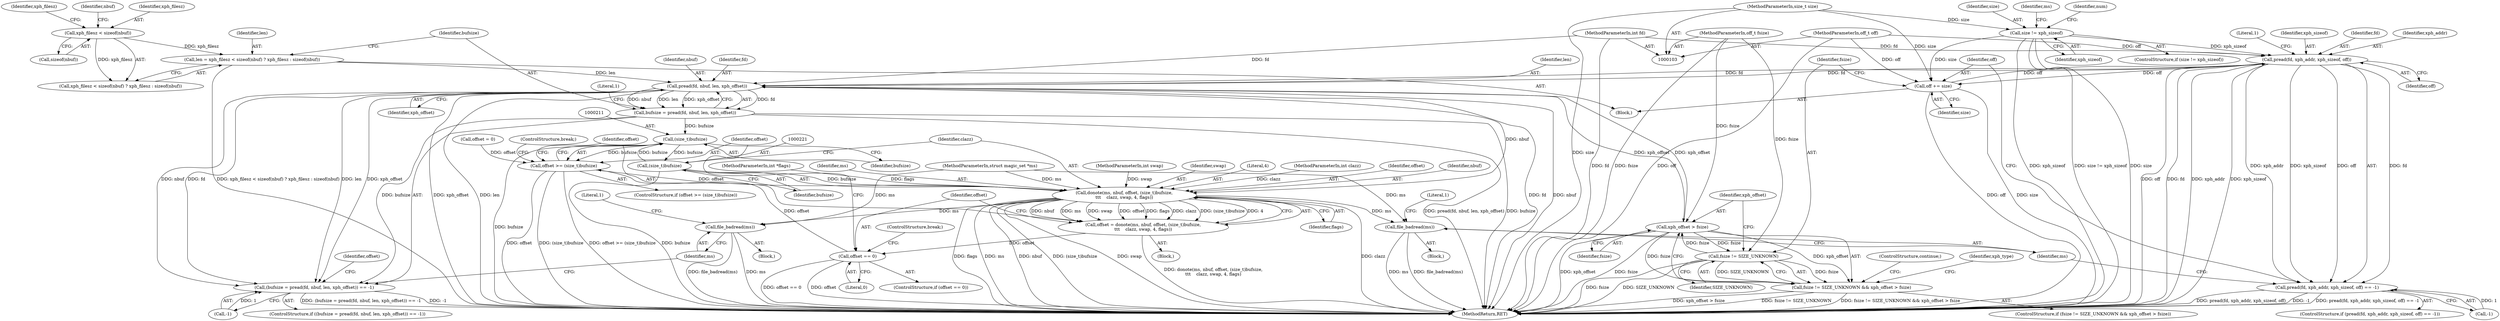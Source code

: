 digraph "0_file_445c8fb0ebff85195be94cd9f7e1df89cade5c7f@API" {
"1000144" [label="(Call,pread(fd, xph_addr, xph_sizeof, off))"];
"1000189" [label="(Call,pread(fd, nbuf, len, xph_offset))"];
"1000144" [label="(Call,pread(fd, xph_addr, xph_sizeof, off))"];
"1000107" [label="(MethodParameterIn,int fd)"];
"1000121" [label="(Call,size != xph_sizeof)"];
"1000110" [label="(MethodParameterIn,size_t size)"];
"1000157" [label="(Call,off += size)"];
"1000108" [label="(MethodParameterIn,off_t off)"];
"1000175" [label="(Call,len = xph_filesz < sizeof(nbuf) ? xph_filesz : sizeof(nbuf))"];
"1000178" [label="(Call,xph_filesz < sizeof(nbuf))"];
"1000165" [label="(Call,xph_offset > fsize)"];
"1000162" [label="(Call,fsize != SIZE_UNKNOWN)"];
"1000111" [label="(MethodParameterIn,off_t fsize)"];
"1000143" [label="(Call,pread(fd, xph_addr, xph_sizeof, off) == -1)"];
"1000161" [label="(Call,fsize != SIZE_UNKNOWN && xph_offset > fsize)"];
"1000186" [label="(Call,(bufsize = pread(fd, nbuf, len, xph_offset)) == -1)"];
"1000187" [label="(Call,bufsize = pread(fd, nbuf, len, xph_offset))"];
"1000210" [label="(Call,(size_t)bufsize)"];
"1000208" [label="(Call,offset >= (size_t)bufsize)"];
"1000216" [label="(Call,donote(ms, nbuf, offset, (size_t)bufsize,\n\t\t\t    clazz, swap, 4, flags))"];
"1000152" [label="(Call,file_badread(ms))"];
"1000197" [label="(Call,file_badread(ms))"];
"1000214" [label="(Call,offset = donote(ms, nbuf, offset, (size_t)bufsize,\n\t\t\t    clazz, swap, 4, flags))"];
"1000228" [label="(Call,offset == 0)"];
"1000220" [label="(Call,(size_t)bufsize)"];
"1000166" [label="(Identifier,xph_offset)"];
"1000219" [label="(Identifier,offset)"];
"1000121" [label="(Call,size != xph_sizeof)"];
"1000203" [label="(Identifier,offset)"];
"1000162" [label="(Call,fsize != SIZE_UNKNOWN)"];
"1000218" [label="(Identifier,nbuf)"];
"1000214" [label="(Call,offset = donote(ms, nbuf, offset, (size_t)bufsize,\n\t\t\t    clazz, swap, 4, flags))"];
"1000112" [label="(MethodParameterIn,int *flags)"];
"1000107" [label="(MethodParameterIn,int fd)"];
"1000217" [label="(Identifier,ms)"];
"1000189" [label="(Call,pread(fd, nbuf, len, xph_offset))"];
"1000192" [label="(Identifier,len)"];
"1000194" [label="(Call,-1)"];
"1000169" [label="(ControlStructure,continue;)"];
"1000209" [label="(Identifier,offset)"];
"1000195" [label="(Literal,1)"];
"1000165" [label="(Call,xph_offset > fsize)"];
"1000178" [label="(Call,xph_filesz < sizeof(nbuf))"];
"1000167" [label="(Identifier,fsize)"];
"1000180" [label="(Call,sizeof(nbuf))"];
"1000164" [label="(Identifier,SIZE_UNKNOWN)"];
"1000141" [label="(Block,)"];
"1000104" [label="(MethodParameterIn,struct magic_set *ms)"];
"1000234" [label="(MethodReturn,RET)"];
"1000191" [label="(Identifier,nbuf)"];
"1000226" [label="(Identifier,flags)"];
"1000123" [label="(Identifier,xph_sizeof)"];
"1000197" [label="(Call,file_badread(ms))"];
"1000187" [label="(Call,bufsize = pread(fd, nbuf, len, xph_offset))"];
"1000177" [label="(Call,xph_filesz < sizeof(nbuf) ? xph_filesz : sizeof(nbuf))"];
"1000212" [label="(Identifier,bufsize)"];
"1000146" [label="(Identifier,xph_addr)"];
"1000161" [label="(Call,fsize != SIZE_UNKNOWN && xph_offset > fsize)"];
"1000208" [label="(Call,offset >= (size_t)bufsize)"];
"1000111" [label="(MethodParameterIn,off_t fsize)"];
"1000220" [label="(Call,(size_t)bufsize)"];
"1000148" [label="(Identifier,off)"];
"1000172" [label="(Identifier,xph_type)"];
"1000158" [label="(Identifier,off)"];
"1000207" [label="(ControlStructure,if (offset >= (size_t)bufsize))"];
"1000182" [label="(Identifier,xph_filesz)"];
"1000184" [label="(Identifier,nbuf)"];
"1000106" [label="(MethodParameterIn,int swap)"];
"1000143" [label="(Call,pread(fd, xph_addr, xph_sizeof, off) == -1)"];
"1000120" [label="(ControlStructure,if (size != xph_sizeof))"];
"1000224" [label="(Identifier,swap)"];
"1000157" [label="(Call,off += size)"];
"1000186" [label="(Call,(bufsize = pread(fd, nbuf, len, xph_offset)) == -1)"];
"1000156" [label="(Literal,1)"];
"1000110" [label="(MethodParameterIn,size_t size)"];
"1000149" [label="(Call,-1)"];
"1000206" [label="(Block,)"];
"1000210" [label="(Call,(size_t)bufsize)"];
"1000142" [label="(ControlStructure,if (pread(fd, xph_addr, xph_sizeof, off) == -1))"];
"1000190" [label="(Identifier,fd)"];
"1000153" [label="(Identifier,ms)"];
"1000150" [label="(Literal,1)"];
"1000151" [label="(Block,)"];
"1000108" [label="(MethodParameterIn,off_t off)"];
"1000179" [label="(Identifier,xph_filesz)"];
"1000228" [label="(Call,offset == 0)"];
"1000227" [label="(ControlStructure,if (offset == 0))"];
"1000160" [label="(ControlStructure,if (fsize != SIZE_UNKNOWN && xph_offset > fsize))"];
"1000201" [label="(Literal,1)"];
"1000196" [label="(Block,)"];
"1000176" [label="(Identifier,len)"];
"1000231" [label="(ControlStructure,break;)"];
"1000215" [label="(Identifier,offset)"];
"1000223" [label="(Identifier,clazz)"];
"1000225" [label="(Literal,4)"];
"1000185" [label="(ControlStructure,if ((bufsize = pread(fd, nbuf, len, xph_offset)) == -1))"];
"1000147" [label="(Identifier,xph_sizeof)"];
"1000193" [label="(Identifier,xph_offset)"];
"1000145" [label="(Identifier,fd)"];
"1000188" [label="(Identifier,bufsize)"];
"1000222" [label="(Identifier,bufsize)"];
"1000175" [label="(Call,len = xph_filesz < sizeof(nbuf) ? xph_filesz : sizeof(nbuf))"];
"1000122" [label="(Identifier,size)"];
"1000144" [label="(Call,pread(fd, xph_addr, xph_sizeof, off))"];
"1000202" [label="(Call,offset = 0)"];
"1000163" [label="(Identifier,fsize)"];
"1000105" [label="(MethodParameterIn,int clazz)"];
"1000230" [label="(Literal,0)"];
"1000213" [label="(ControlStructure,break;)"];
"1000229" [label="(Identifier,offset)"];
"1000216" [label="(Call,donote(ms, nbuf, offset, (size_t)bufsize,\n\t\t\t    clazz, swap, 4, flags))"];
"1000128" [label="(Identifier,ms)"];
"1000159" [label="(Identifier,size)"];
"1000152" [label="(Call,file_badread(ms))"];
"1000198" [label="(Identifier,ms)"];
"1000138" [label="(Identifier,num)"];
"1000144" -> "1000143"  [label="AST: "];
"1000144" -> "1000148"  [label="CFG: "];
"1000145" -> "1000144"  [label="AST: "];
"1000146" -> "1000144"  [label="AST: "];
"1000147" -> "1000144"  [label="AST: "];
"1000148" -> "1000144"  [label="AST: "];
"1000150" -> "1000144"  [label="CFG: "];
"1000144" -> "1000234"  [label="DDG: off"];
"1000144" -> "1000234"  [label="DDG: fd"];
"1000144" -> "1000234"  [label="DDG: xph_addr"];
"1000144" -> "1000234"  [label="DDG: xph_sizeof"];
"1000144" -> "1000143"  [label="DDG: fd"];
"1000144" -> "1000143"  [label="DDG: xph_addr"];
"1000144" -> "1000143"  [label="DDG: xph_sizeof"];
"1000144" -> "1000143"  [label="DDG: off"];
"1000189" -> "1000144"  [label="DDG: fd"];
"1000107" -> "1000144"  [label="DDG: fd"];
"1000121" -> "1000144"  [label="DDG: xph_sizeof"];
"1000157" -> "1000144"  [label="DDG: off"];
"1000108" -> "1000144"  [label="DDG: off"];
"1000144" -> "1000157"  [label="DDG: off"];
"1000144" -> "1000189"  [label="DDG: fd"];
"1000189" -> "1000187"  [label="AST: "];
"1000189" -> "1000193"  [label="CFG: "];
"1000190" -> "1000189"  [label="AST: "];
"1000191" -> "1000189"  [label="AST: "];
"1000192" -> "1000189"  [label="AST: "];
"1000193" -> "1000189"  [label="AST: "];
"1000187" -> "1000189"  [label="CFG: "];
"1000189" -> "1000234"  [label="DDG: fd"];
"1000189" -> "1000234"  [label="DDG: nbuf"];
"1000189" -> "1000234"  [label="DDG: xph_offset"];
"1000189" -> "1000234"  [label="DDG: len"];
"1000189" -> "1000165"  [label="DDG: xph_offset"];
"1000189" -> "1000186"  [label="DDG: fd"];
"1000189" -> "1000186"  [label="DDG: nbuf"];
"1000189" -> "1000186"  [label="DDG: len"];
"1000189" -> "1000186"  [label="DDG: xph_offset"];
"1000189" -> "1000187"  [label="DDG: fd"];
"1000189" -> "1000187"  [label="DDG: nbuf"];
"1000189" -> "1000187"  [label="DDG: len"];
"1000189" -> "1000187"  [label="DDG: xph_offset"];
"1000107" -> "1000189"  [label="DDG: fd"];
"1000175" -> "1000189"  [label="DDG: len"];
"1000165" -> "1000189"  [label="DDG: xph_offset"];
"1000189" -> "1000216"  [label="DDG: nbuf"];
"1000107" -> "1000103"  [label="AST: "];
"1000107" -> "1000234"  [label="DDG: fd"];
"1000121" -> "1000120"  [label="AST: "];
"1000121" -> "1000123"  [label="CFG: "];
"1000122" -> "1000121"  [label="AST: "];
"1000123" -> "1000121"  [label="AST: "];
"1000128" -> "1000121"  [label="CFG: "];
"1000138" -> "1000121"  [label="CFG: "];
"1000121" -> "1000234"  [label="DDG: xph_sizeof"];
"1000121" -> "1000234"  [label="DDG: size != xph_sizeof"];
"1000121" -> "1000234"  [label="DDG: size"];
"1000110" -> "1000121"  [label="DDG: size"];
"1000121" -> "1000157"  [label="DDG: size"];
"1000110" -> "1000103"  [label="AST: "];
"1000110" -> "1000234"  [label="DDG: size"];
"1000110" -> "1000157"  [label="DDG: size"];
"1000157" -> "1000141"  [label="AST: "];
"1000157" -> "1000159"  [label="CFG: "];
"1000158" -> "1000157"  [label="AST: "];
"1000159" -> "1000157"  [label="AST: "];
"1000163" -> "1000157"  [label="CFG: "];
"1000157" -> "1000234"  [label="DDG: size"];
"1000157" -> "1000234"  [label="DDG: off"];
"1000108" -> "1000157"  [label="DDG: off"];
"1000108" -> "1000103"  [label="AST: "];
"1000108" -> "1000234"  [label="DDG: off"];
"1000175" -> "1000141"  [label="AST: "];
"1000175" -> "1000177"  [label="CFG: "];
"1000176" -> "1000175"  [label="AST: "];
"1000177" -> "1000175"  [label="AST: "];
"1000188" -> "1000175"  [label="CFG: "];
"1000175" -> "1000234"  [label="DDG: xph_filesz < sizeof(nbuf) ? xph_filesz : sizeof(nbuf)"];
"1000178" -> "1000175"  [label="DDG: xph_filesz"];
"1000178" -> "1000177"  [label="AST: "];
"1000178" -> "1000180"  [label="CFG: "];
"1000179" -> "1000178"  [label="AST: "];
"1000180" -> "1000178"  [label="AST: "];
"1000182" -> "1000178"  [label="CFG: "];
"1000184" -> "1000178"  [label="CFG: "];
"1000178" -> "1000177"  [label="DDG: xph_filesz"];
"1000165" -> "1000161"  [label="AST: "];
"1000165" -> "1000167"  [label="CFG: "];
"1000166" -> "1000165"  [label="AST: "];
"1000167" -> "1000165"  [label="AST: "];
"1000161" -> "1000165"  [label="CFG: "];
"1000165" -> "1000234"  [label="DDG: xph_offset"];
"1000165" -> "1000234"  [label="DDG: fsize"];
"1000165" -> "1000162"  [label="DDG: fsize"];
"1000165" -> "1000161"  [label="DDG: xph_offset"];
"1000165" -> "1000161"  [label="DDG: fsize"];
"1000162" -> "1000165"  [label="DDG: fsize"];
"1000111" -> "1000165"  [label="DDG: fsize"];
"1000162" -> "1000161"  [label="AST: "];
"1000162" -> "1000164"  [label="CFG: "];
"1000163" -> "1000162"  [label="AST: "];
"1000164" -> "1000162"  [label="AST: "];
"1000166" -> "1000162"  [label="CFG: "];
"1000161" -> "1000162"  [label="CFG: "];
"1000162" -> "1000234"  [label="DDG: SIZE_UNKNOWN"];
"1000162" -> "1000234"  [label="DDG: fsize"];
"1000162" -> "1000161"  [label="DDG: fsize"];
"1000162" -> "1000161"  [label="DDG: SIZE_UNKNOWN"];
"1000111" -> "1000162"  [label="DDG: fsize"];
"1000111" -> "1000103"  [label="AST: "];
"1000111" -> "1000234"  [label="DDG: fsize"];
"1000143" -> "1000142"  [label="AST: "];
"1000143" -> "1000149"  [label="CFG: "];
"1000149" -> "1000143"  [label="AST: "];
"1000153" -> "1000143"  [label="CFG: "];
"1000158" -> "1000143"  [label="CFG: "];
"1000143" -> "1000234"  [label="DDG: pread(fd, xph_addr, xph_sizeof, off)"];
"1000143" -> "1000234"  [label="DDG: -1"];
"1000143" -> "1000234"  [label="DDG: pread(fd, xph_addr, xph_sizeof, off) == -1"];
"1000149" -> "1000143"  [label="DDG: 1"];
"1000161" -> "1000160"  [label="AST: "];
"1000169" -> "1000161"  [label="CFG: "];
"1000172" -> "1000161"  [label="CFG: "];
"1000161" -> "1000234"  [label="DDG: fsize != SIZE_UNKNOWN"];
"1000161" -> "1000234"  [label="DDG: fsize != SIZE_UNKNOWN && xph_offset > fsize"];
"1000161" -> "1000234"  [label="DDG: xph_offset > fsize"];
"1000186" -> "1000185"  [label="AST: "];
"1000186" -> "1000194"  [label="CFG: "];
"1000187" -> "1000186"  [label="AST: "];
"1000194" -> "1000186"  [label="AST: "];
"1000198" -> "1000186"  [label="CFG: "];
"1000203" -> "1000186"  [label="CFG: "];
"1000186" -> "1000234"  [label="DDG: -1"];
"1000186" -> "1000234"  [label="DDG: (bufsize = pread(fd, nbuf, len, xph_offset)) == -1"];
"1000187" -> "1000186"  [label="DDG: bufsize"];
"1000194" -> "1000186"  [label="DDG: 1"];
"1000188" -> "1000187"  [label="AST: "];
"1000195" -> "1000187"  [label="CFG: "];
"1000187" -> "1000234"  [label="DDG: bufsize"];
"1000187" -> "1000234"  [label="DDG: pread(fd, nbuf, len, xph_offset)"];
"1000187" -> "1000210"  [label="DDG: bufsize"];
"1000210" -> "1000208"  [label="AST: "];
"1000210" -> "1000212"  [label="CFG: "];
"1000211" -> "1000210"  [label="AST: "];
"1000212" -> "1000210"  [label="AST: "];
"1000208" -> "1000210"  [label="CFG: "];
"1000210" -> "1000234"  [label="DDG: bufsize"];
"1000210" -> "1000208"  [label="DDG: bufsize"];
"1000220" -> "1000210"  [label="DDG: bufsize"];
"1000210" -> "1000220"  [label="DDG: bufsize"];
"1000208" -> "1000207"  [label="AST: "];
"1000209" -> "1000208"  [label="AST: "];
"1000213" -> "1000208"  [label="CFG: "];
"1000215" -> "1000208"  [label="CFG: "];
"1000208" -> "1000234"  [label="DDG: offset"];
"1000208" -> "1000234"  [label="DDG: (size_t)bufsize"];
"1000208" -> "1000234"  [label="DDG: offset >= (size_t)bufsize"];
"1000228" -> "1000208"  [label="DDG: offset"];
"1000202" -> "1000208"  [label="DDG: offset"];
"1000208" -> "1000216"  [label="DDG: offset"];
"1000216" -> "1000214"  [label="AST: "];
"1000216" -> "1000226"  [label="CFG: "];
"1000217" -> "1000216"  [label="AST: "];
"1000218" -> "1000216"  [label="AST: "];
"1000219" -> "1000216"  [label="AST: "];
"1000220" -> "1000216"  [label="AST: "];
"1000223" -> "1000216"  [label="AST: "];
"1000224" -> "1000216"  [label="AST: "];
"1000225" -> "1000216"  [label="AST: "];
"1000226" -> "1000216"  [label="AST: "];
"1000214" -> "1000216"  [label="CFG: "];
"1000216" -> "1000234"  [label="DDG: clazz"];
"1000216" -> "1000234"  [label="DDG: flags"];
"1000216" -> "1000234"  [label="DDG: ms"];
"1000216" -> "1000234"  [label="DDG: nbuf"];
"1000216" -> "1000234"  [label="DDG: (size_t)bufsize"];
"1000216" -> "1000234"  [label="DDG: swap"];
"1000216" -> "1000152"  [label="DDG: ms"];
"1000216" -> "1000197"  [label="DDG: ms"];
"1000216" -> "1000214"  [label="DDG: nbuf"];
"1000216" -> "1000214"  [label="DDG: ms"];
"1000216" -> "1000214"  [label="DDG: swap"];
"1000216" -> "1000214"  [label="DDG: offset"];
"1000216" -> "1000214"  [label="DDG: flags"];
"1000216" -> "1000214"  [label="DDG: clazz"];
"1000216" -> "1000214"  [label="DDG: (size_t)bufsize"];
"1000216" -> "1000214"  [label="DDG: 4"];
"1000104" -> "1000216"  [label="DDG: ms"];
"1000220" -> "1000216"  [label="DDG: bufsize"];
"1000105" -> "1000216"  [label="DDG: clazz"];
"1000106" -> "1000216"  [label="DDG: swap"];
"1000112" -> "1000216"  [label="DDG: flags"];
"1000152" -> "1000151"  [label="AST: "];
"1000152" -> "1000153"  [label="CFG: "];
"1000153" -> "1000152"  [label="AST: "];
"1000156" -> "1000152"  [label="CFG: "];
"1000152" -> "1000234"  [label="DDG: file_badread(ms)"];
"1000152" -> "1000234"  [label="DDG: ms"];
"1000104" -> "1000152"  [label="DDG: ms"];
"1000197" -> "1000196"  [label="AST: "];
"1000197" -> "1000198"  [label="CFG: "];
"1000198" -> "1000197"  [label="AST: "];
"1000201" -> "1000197"  [label="CFG: "];
"1000197" -> "1000234"  [label="DDG: file_badread(ms)"];
"1000197" -> "1000234"  [label="DDG: ms"];
"1000104" -> "1000197"  [label="DDG: ms"];
"1000214" -> "1000206"  [label="AST: "];
"1000215" -> "1000214"  [label="AST: "];
"1000229" -> "1000214"  [label="CFG: "];
"1000214" -> "1000234"  [label="DDG: donote(ms, nbuf, offset, (size_t)bufsize,\n\t\t\t    clazz, swap, 4, flags)"];
"1000214" -> "1000228"  [label="DDG: offset"];
"1000228" -> "1000227"  [label="AST: "];
"1000228" -> "1000230"  [label="CFG: "];
"1000229" -> "1000228"  [label="AST: "];
"1000230" -> "1000228"  [label="AST: "];
"1000209" -> "1000228"  [label="CFG: "];
"1000231" -> "1000228"  [label="CFG: "];
"1000228" -> "1000234"  [label="DDG: offset == 0"];
"1000228" -> "1000234"  [label="DDG: offset"];
"1000220" -> "1000222"  [label="CFG: "];
"1000221" -> "1000220"  [label="AST: "];
"1000222" -> "1000220"  [label="AST: "];
"1000223" -> "1000220"  [label="CFG: "];
"1000220" -> "1000234"  [label="DDG: bufsize"];
}
